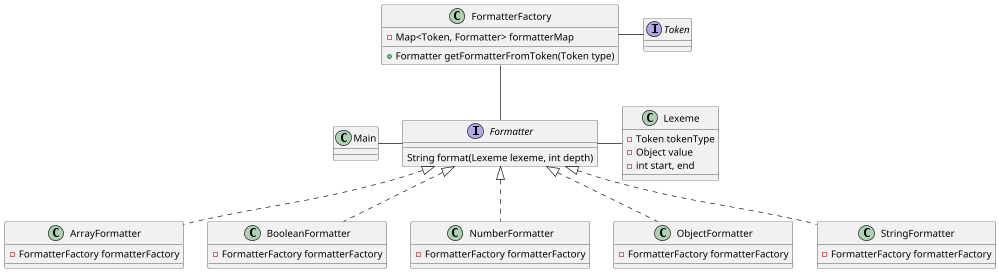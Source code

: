 @startuml
'https://plantuml.com/class-diagram

scale 1000 width

class Main{}

interface Formatter {
	String format(Lexeme lexeme, int depth)
}

interface Token {
}

class Lexeme {
	- Token tokenType
	- Object value
	- int start, end
}

class FormatterFactory {
	- Map<Token, Formatter> formatterMap
	+ Formatter getFormatterFromToken(Token type)
}

class ArrayFormatter implements Formatter {
	- FormatterFactory formatterFactory
}

class BooleanFormatter implements Formatter {
	- FormatterFactory formatterFactory
}

class NumberFormatter implements Formatter {
	- FormatterFactory formatterFactory
}

class ObjectFormatter implements Formatter {
	- FormatterFactory formatterFactory
}

class StringFormatter implements Formatter {
	- FormatterFactory formatterFactory
}

FormatterFactory -down- Formatter
Formatter -right- Lexeme
FormatterFactory -right- Token
Main -right- Formatter
@enduml